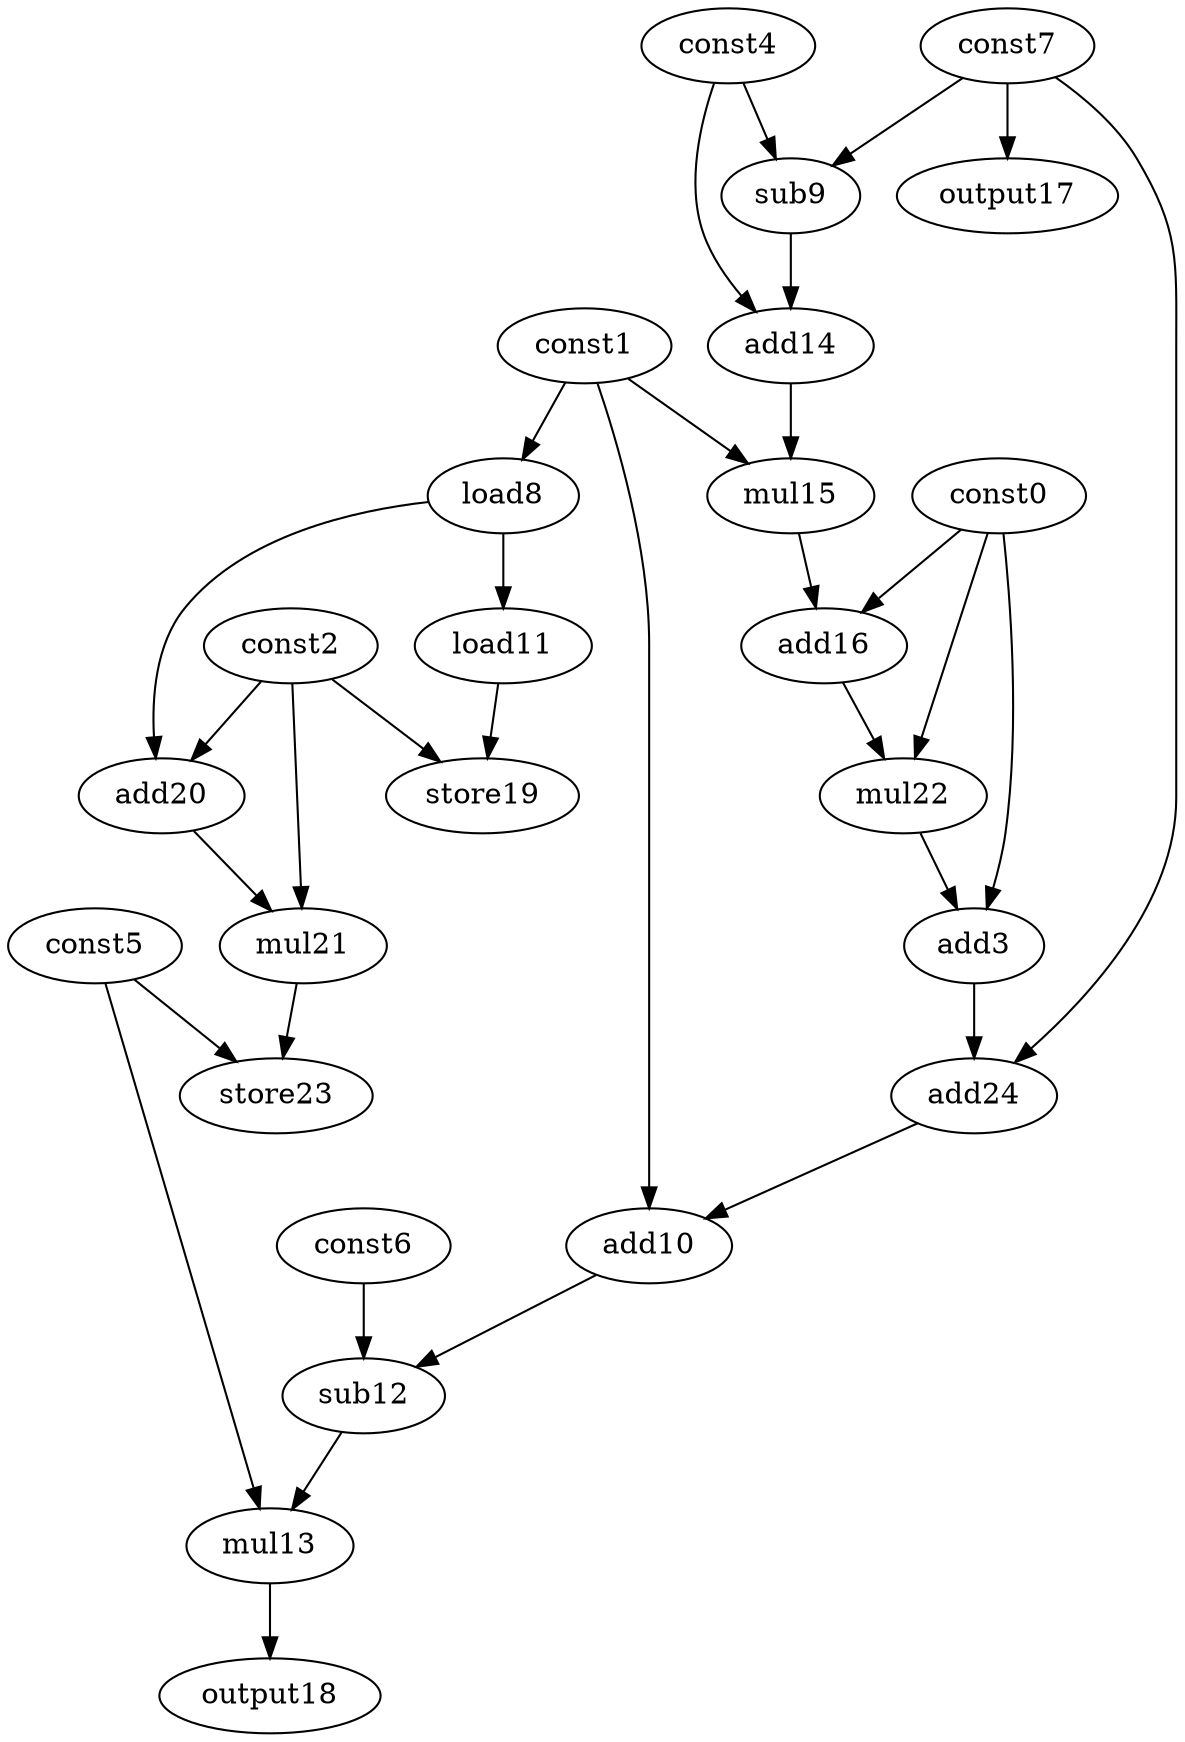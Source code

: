 digraph G { 
const0[opcode=const]; 
const1[opcode=const]; 
const2[opcode=const]; 
add3[opcode=add]; 
const4[opcode=const]; 
const5[opcode=const]; 
const6[opcode=const]; 
const7[opcode=const]; 
load8[opcode=load]; 
sub9[opcode=sub]; 
add10[opcode=add]; 
load11[opcode=load]; 
sub12[opcode=sub]; 
mul13[opcode=mul]; 
add14[opcode=add]; 
mul15[opcode=mul]; 
add16[opcode=add]; 
output17[opcode=output]; 
output18[opcode=output]; 
store19[opcode=store]; 
add20[opcode=add]; 
mul21[opcode=mul]; 
mul22[opcode=mul]; 
store23[opcode=store]; 
add24[opcode=add]; 
const1->load8[operand=0];
const4->sub9[operand=0];
const7->sub9[operand=1];
const7->output17[operand=0];
load8->load11[operand=0];
sub9->add14[operand=0];
const4->add14[operand=1];
load8->add20[operand=0];
const2->add20[operand=1];
const1->mul15[operand=0];
add14->mul15[operand=1];
const2->store19[operand=0];
load11->store19[operand=1];
const2->mul21[operand=0];
add20->mul21[operand=1];
const0->add16[operand=0];
mul15->add16[operand=1];
mul21->store23[operand=0];
const5->store23[operand=1];
add16->mul22[operand=0];
const0->mul22[operand=1];
const0->add3[operand=0];
mul22->add3[operand=1];
add3->add24[operand=0];
const7->add24[operand=1];
add24->add10[operand=0];
const1->add10[operand=1];
add10->sub12[operand=0];
const6->sub12[operand=1];
sub12->mul13[operand=0];
const5->mul13[operand=1];
mul13->output18[operand=0];
}
